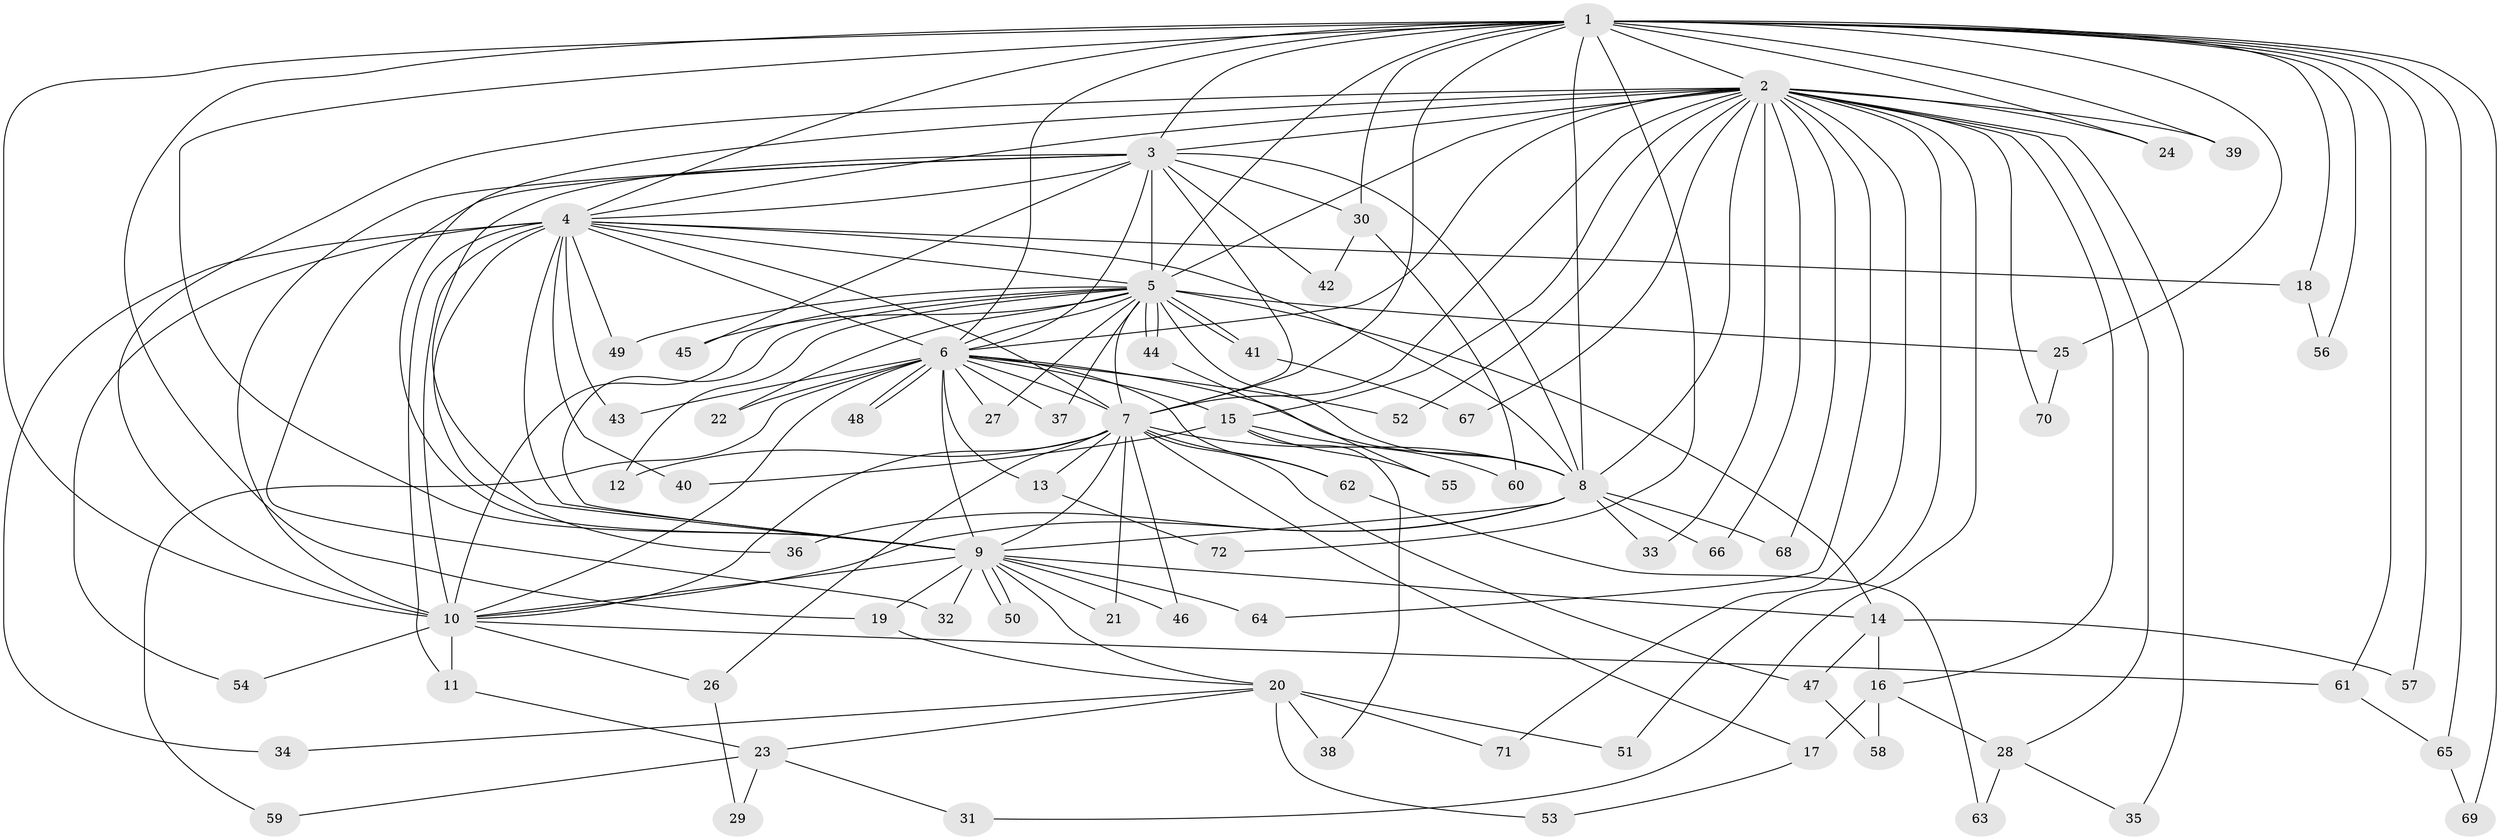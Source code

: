 // Generated by graph-tools (version 1.1) at 2025/34/03/09/25 02:34:56]
// undirected, 72 vertices, 169 edges
graph export_dot {
graph [start="1"]
  node [color=gray90,style=filled];
  1;
  2;
  3;
  4;
  5;
  6;
  7;
  8;
  9;
  10;
  11;
  12;
  13;
  14;
  15;
  16;
  17;
  18;
  19;
  20;
  21;
  22;
  23;
  24;
  25;
  26;
  27;
  28;
  29;
  30;
  31;
  32;
  33;
  34;
  35;
  36;
  37;
  38;
  39;
  40;
  41;
  42;
  43;
  44;
  45;
  46;
  47;
  48;
  49;
  50;
  51;
  52;
  53;
  54;
  55;
  56;
  57;
  58;
  59;
  60;
  61;
  62;
  63;
  64;
  65;
  66;
  67;
  68;
  69;
  70;
  71;
  72;
  1 -- 2;
  1 -- 3;
  1 -- 4;
  1 -- 5;
  1 -- 6;
  1 -- 7;
  1 -- 8;
  1 -- 9;
  1 -- 10;
  1 -- 18;
  1 -- 19;
  1 -- 24;
  1 -- 25;
  1 -- 30;
  1 -- 39;
  1 -- 56;
  1 -- 57;
  1 -- 61;
  1 -- 65;
  1 -- 69;
  1 -- 72;
  2 -- 3;
  2 -- 4;
  2 -- 5;
  2 -- 6;
  2 -- 7;
  2 -- 8;
  2 -- 9;
  2 -- 10;
  2 -- 15;
  2 -- 16;
  2 -- 24;
  2 -- 28;
  2 -- 31;
  2 -- 33;
  2 -- 35;
  2 -- 39;
  2 -- 51;
  2 -- 52;
  2 -- 64;
  2 -- 66;
  2 -- 67;
  2 -- 68;
  2 -- 70;
  2 -- 71;
  3 -- 4;
  3 -- 5;
  3 -- 6;
  3 -- 7;
  3 -- 8;
  3 -- 9;
  3 -- 10;
  3 -- 30;
  3 -- 32;
  3 -- 42;
  3 -- 45;
  4 -- 5;
  4 -- 6;
  4 -- 7;
  4 -- 8;
  4 -- 9;
  4 -- 10;
  4 -- 11;
  4 -- 18;
  4 -- 34;
  4 -- 36;
  4 -- 40;
  4 -- 43;
  4 -- 49;
  4 -- 54;
  5 -- 6;
  5 -- 7;
  5 -- 8;
  5 -- 9;
  5 -- 10;
  5 -- 12;
  5 -- 14;
  5 -- 22;
  5 -- 25;
  5 -- 27;
  5 -- 37;
  5 -- 41;
  5 -- 41;
  5 -- 44;
  5 -- 44;
  5 -- 45;
  5 -- 49;
  6 -- 7;
  6 -- 8;
  6 -- 9;
  6 -- 10;
  6 -- 13;
  6 -- 15;
  6 -- 22;
  6 -- 27;
  6 -- 37;
  6 -- 43;
  6 -- 48;
  6 -- 48;
  6 -- 52;
  6 -- 59;
  6 -- 62;
  7 -- 8;
  7 -- 9;
  7 -- 10;
  7 -- 12;
  7 -- 13;
  7 -- 17;
  7 -- 21;
  7 -- 26;
  7 -- 46;
  7 -- 47;
  7 -- 62;
  8 -- 9;
  8 -- 10;
  8 -- 33;
  8 -- 36;
  8 -- 66;
  8 -- 68;
  9 -- 10;
  9 -- 14;
  9 -- 19;
  9 -- 20;
  9 -- 21;
  9 -- 32;
  9 -- 46;
  9 -- 50;
  9 -- 50;
  9 -- 64;
  10 -- 11;
  10 -- 26;
  10 -- 54;
  10 -- 61;
  11 -- 23;
  13 -- 72;
  14 -- 16;
  14 -- 47;
  14 -- 57;
  15 -- 38;
  15 -- 40;
  15 -- 55;
  15 -- 60;
  16 -- 17;
  16 -- 28;
  16 -- 58;
  17 -- 53;
  18 -- 56;
  19 -- 20;
  20 -- 23;
  20 -- 34;
  20 -- 38;
  20 -- 51;
  20 -- 53;
  20 -- 71;
  23 -- 29;
  23 -- 31;
  23 -- 59;
  25 -- 70;
  26 -- 29;
  28 -- 35;
  28 -- 63;
  30 -- 42;
  30 -- 60;
  41 -- 67;
  44 -- 55;
  47 -- 58;
  61 -- 65;
  62 -- 63;
  65 -- 69;
}
